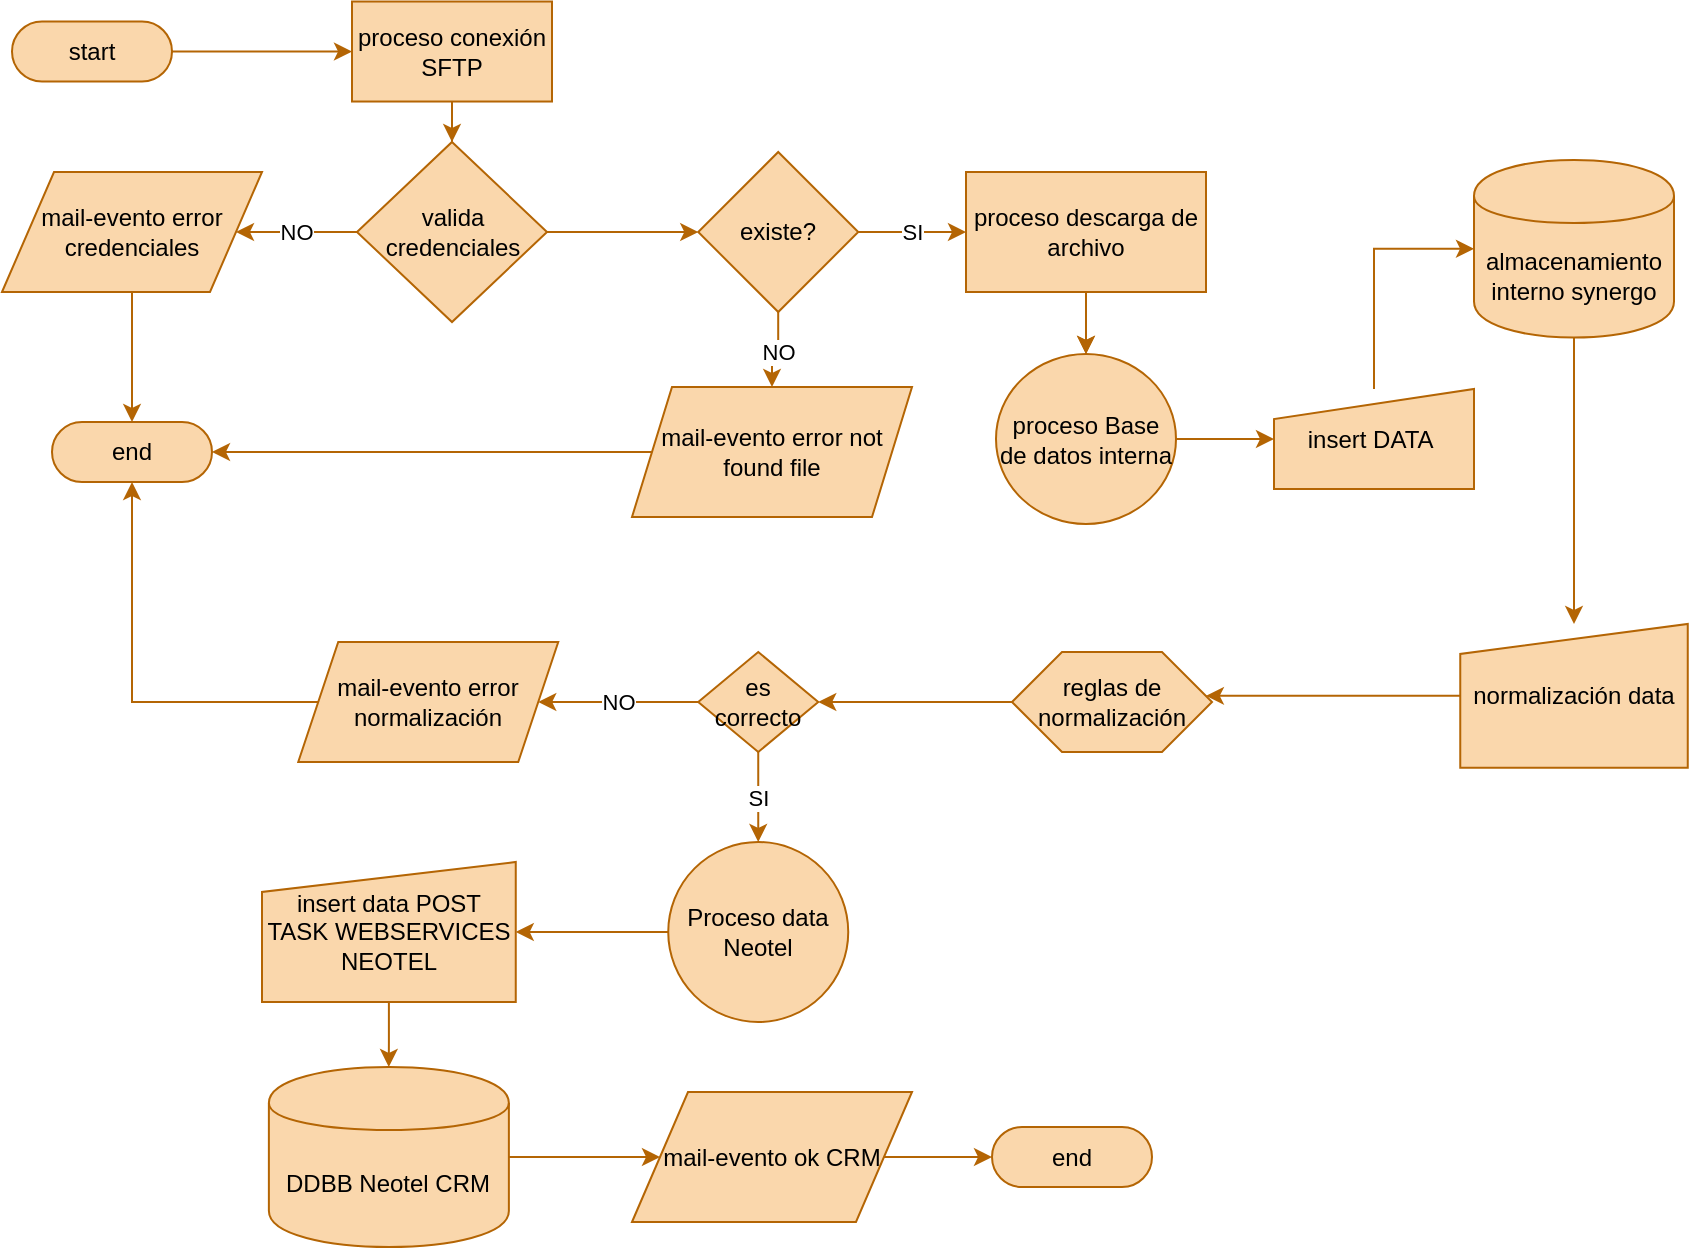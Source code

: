 <mxfile version="22.1.0" type="github">
  <diagram id="C5RBs43oDa-KdzZeNtuy" name="Page-1">
    <mxGraphModel dx="395" dy="639" grid="0" gridSize="10" guides="1" tooltips="1" connect="1" arrows="1" fold="1" page="1" pageScale="1" pageWidth="1169" pageHeight="827" background="none" math="0" shadow="0">
      <root>
        <mxCell id="WIyWlLk6GJQsqaUBKTNV-0" />
        <mxCell id="WIyWlLk6GJQsqaUBKTNV-1" parent="WIyWlLk6GJQsqaUBKTNV-0" />
        <mxCell id="RX2ENmDcu3Dvk_bNdVDa-16" value="" style="edgeStyle=orthogonalEdgeStyle;rounded=0;orthogonalLoop=1;jettySize=auto;html=1;fillColor=#fad7ac;strokeColor=#b46504;shadow=0;" parent="WIyWlLk6GJQsqaUBKTNV-1" source="RX2ENmDcu3Dvk_bNdVDa-2" target="RX2ENmDcu3Dvk_bNdVDa-5" edge="1">
          <mxGeometry relative="1" as="geometry" />
        </mxCell>
        <mxCell id="RX2ENmDcu3Dvk_bNdVDa-2" value="start" style="html=1;dashed=0;whiteSpace=wrap;shape=mxgraph.dfd.start;fillColor=#fad7ac;strokeColor=#b46504;shadow=0;rounded=0;" parent="WIyWlLk6GJQsqaUBKTNV-1" vertex="1">
          <mxGeometry x="20" y="19.76" width="80" height="30" as="geometry" />
        </mxCell>
        <mxCell id="RX2ENmDcu3Dvk_bNdVDa-17" value="" style="edgeStyle=orthogonalEdgeStyle;rounded=0;orthogonalLoop=1;jettySize=auto;html=1;fillColor=#fad7ac;strokeColor=#b46504;shadow=0;" parent="WIyWlLk6GJQsqaUBKTNV-1" source="RX2ENmDcu3Dvk_bNdVDa-5" target="RX2ENmDcu3Dvk_bNdVDa-7" edge="1">
          <mxGeometry relative="1" as="geometry" />
        </mxCell>
        <mxCell id="RX2ENmDcu3Dvk_bNdVDa-5" value="proceso conexión SFTP" style="html=1;dashed=0;whiteSpace=wrap;fillColor=#fad7ac;strokeColor=#b46504;shadow=0;rounded=0;" parent="WIyWlLk6GJQsqaUBKTNV-1" vertex="1">
          <mxGeometry x="190" y="9.76" width="100" height="50" as="geometry" />
        </mxCell>
        <mxCell id="RX2ENmDcu3Dvk_bNdVDa-13" value="NO" style="edgeStyle=orthogonalEdgeStyle;rounded=0;orthogonalLoop=1;jettySize=auto;html=1;fillColor=#fad7ac;strokeColor=#b46504;shadow=0;" parent="WIyWlLk6GJQsqaUBKTNV-1" source="RX2ENmDcu3Dvk_bNdVDa-7" target="RX2ENmDcu3Dvk_bNdVDa-12" edge="1">
          <mxGeometry relative="1" as="geometry" />
        </mxCell>
        <mxCell id="nDe-Q1g_Fh-IzwO_YxFA-0" value="" style="edgeStyle=orthogonalEdgeStyle;rounded=0;orthogonalLoop=1;jettySize=auto;html=1;fillColor=#fad7ac;strokeColor=#b46504;" edge="1" parent="WIyWlLk6GJQsqaUBKTNV-1" source="RX2ENmDcu3Dvk_bNdVDa-7" target="RX2ENmDcu3Dvk_bNdVDa-21">
          <mxGeometry relative="1" as="geometry" />
        </mxCell>
        <mxCell id="RX2ENmDcu3Dvk_bNdVDa-7" value="valida credenciales" style="rhombus;whiteSpace=wrap;html=1;dashed=0;fillColor=#fad7ac;strokeColor=#b46504;shadow=0;rounded=0;" parent="WIyWlLk6GJQsqaUBKTNV-1" vertex="1">
          <mxGeometry x="192.5" y="80" width="95" height="90" as="geometry" />
        </mxCell>
        <mxCell id="RX2ENmDcu3Dvk_bNdVDa-11" value="end" style="html=1;dashed=0;whiteSpace=wrap;shape=mxgraph.dfd.start;fillColor=#fad7ac;strokeColor=#b46504;shadow=0;rounded=0;" parent="WIyWlLk6GJQsqaUBKTNV-1" vertex="1">
          <mxGeometry x="40" y="220" width="80" height="30" as="geometry" />
        </mxCell>
        <mxCell id="RX2ENmDcu3Dvk_bNdVDa-14" value="" style="edgeStyle=orthogonalEdgeStyle;rounded=0;orthogonalLoop=1;jettySize=auto;html=1;fillColor=#fad7ac;strokeColor=#b46504;shadow=0;" parent="WIyWlLk6GJQsqaUBKTNV-1" source="RX2ENmDcu3Dvk_bNdVDa-12" target="RX2ENmDcu3Dvk_bNdVDa-11" edge="1">
          <mxGeometry relative="1" as="geometry" />
        </mxCell>
        <mxCell id="RX2ENmDcu3Dvk_bNdVDa-12" value="mail-evento error credenciales" style="shape=parallelogram;perimeter=parallelogramPerimeter;whiteSpace=wrap;html=1;dashed=0;fillColor=#fad7ac;strokeColor=#b46504;shadow=0;rounded=0;" parent="WIyWlLk6GJQsqaUBKTNV-1" vertex="1">
          <mxGeometry x="15" y="95" width="130" height="60" as="geometry" />
        </mxCell>
        <mxCell id="nDe-Q1g_Fh-IzwO_YxFA-1" value="NO" style="edgeStyle=orthogonalEdgeStyle;rounded=0;orthogonalLoop=1;jettySize=auto;html=1;fillColor=#fad7ac;strokeColor=#b46504;" edge="1" parent="WIyWlLk6GJQsqaUBKTNV-1" source="RX2ENmDcu3Dvk_bNdVDa-21" target="RX2ENmDcu3Dvk_bNdVDa-23">
          <mxGeometry relative="1" as="geometry" />
        </mxCell>
        <mxCell id="RX2ENmDcu3Dvk_bNdVDa-21" value="existe?" style="shape=rhombus;html=1;dashed=0;whiteSpace=wrap;perimeter=rhombusPerimeter;fillColor=#fad7ac;strokeColor=#b46504;shadow=0;rounded=0;" parent="WIyWlLk6GJQsqaUBKTNV-1" vertex="1">
          <mxGeometry x="363.12" y="85" width="80" height="80" as="geometry" />
        </mxCell>
        <mxCell id="RX2ENmDcu3Dvk_bNdVDa-25" value="" style="edgeStyle=orthogonalEdgeStyle;rounded=0;orthogonalLoop=1;jettySize=auto;html=1;fillColor=#fad7ac;strokeColor=#b46504;shadow=0;" parent="WIyWlLk6GJQsqaUBKTNV-1" source="RX2ENmDcu3Dvk_bNdVDa-23" target="RX2ENmDcu3Dvk_bNdVDa-11" edge="1">
          <mxGeometry relative="1" as="geometry" />
        </mxCell>
        <mxCell id="RX2ENmDcu3Dvk_bNdVDa-23" value="mail-evento error not found file" style="shape=parallelogram;perimeter=parallelogramPerimeter;whiteSpace=wrap;html=1;fixedSize=1;dashed=0;fillColor=#fad7ac;strokeColor=#b46504;shadow=0;rounded=0;" parent="WIyWlLk6GJQsqaUBKTNV-1" vertex="1">
          <mxGeometry x="330" y="202.5" width="140" height="65" as="geometry" />
        </mxCell>
        <mxCell id="RX2ENmDcu3Dvk_bNdVDa-33" value="" style="edgeStyle=orthogonalEdgeStyle;rounded=0;orthogonalLoop=1;jettySize=auto;html=1;fillColor=#fad7ac;strokeColor=#b46504;shadow=0;" parent="WIyWlLk6GJQsqaUBKTNV-1" source="RX2ENmDcu3Dvk_bNdVDa-30" target="RX2ENmDcu3Dvk_bNdVDa-32" edge="1">
          <mxGeometry relative="1" as="geometry" />
        </mxCell>
        <mxCell id="RX2ENmDcu3Dvk_bNdVDa-30" value="reglas de normalización" style="shape=hexagon;perimeter=hexagonPerimeter2;whiteSpace=wrap;html=1;size=0.25;fillColor=#fad7ac;strokeColor=#b46504;shadow=0;rounded=0;" parent="WIyWlLk6GJQsqaUBKTNV-1" vertex="1">
          <mxGeometry x="520" y="335" width="100" height="50" as="geometry" />
        </mxCell>
        <mxCell id="RX2ENmDcu3Dvk_bNdVDa-35" value="NO" style="edgeStyle=orthogonalEdgeStyle;rounded=0;orthogonalLoop=1;jettySize=auto;html=1;fillColor=#fad7ac;strokeColor=#b46504;shadow=0;" parent="WIyWlLk6GJQsqaUBKTNV-1" source="RX2ENmDcu3Dvk_bNdVDa-32" target="RX2ENmDcu3Dvk_bNdVDa-34" edge="1">
          <mxGeometry relative="1" as="geometry" />
        </mxCell>
        <mxCell id="RX2ENmDcu3Dvk_bNdVDa-45" value="SI" style="edgeStyle=orthogonalEdgeStyle;rounded=0;orthogonalLoop=1;jettySize=auto;html=1;fillColor=#fad7ac;strokeColor=#b46504;shadow=0;" parent="WIyWlLk6GJQsqaUBKTNV-1" source="RX2ENmDcu3Dvk_bNdVDa-32" target="RX2ENmDcu3Dvk_bNdVDa-44" edge="1">
          <mxGeometry relative="1" as="geometry" />
        </mxCell>
        <mxCell id="RX2ENmDcu3Dvk_bNdVDa-32" value="es correcto" style="shape=rhombus;html=1;dashed=0;whiteSpace=wrap;perimeter=rhombusPerimeter;fillColor=#fad7ac;strokeColor=#b46504;shadow=0;rounded=0;" parent="WIyWlLk6GJQsqaUBKTNV-1" vertex="1">
          <mxGeometry x="363.12" y="335" width="60" height="50" as="geometry" />
        </mxCell>
        <mxCell id="RX2ENmDcu3Dvk_bNdVDa-34" value="mail-evento error normalización" style="shape=parallelogram;perimeter=parallelogramPerimeter;whiteSpace=wrap;html=1;fixedSize=1;dashed=0;fillColor=#fad7ac;strokeColor=#b46504;shadow=0;rounded=0;" parent="WIyWlLk6GJQsqaUBKTNV-1" vertex="1">
          <mxGeometry x="163.12" y="330" width="130" height="60" as="geometry" />
        </mxCell>
        <mxCell id="nDe-Q1g_Fh-IzwO_YxFA-6" value="" style="edgeStyle=orthogonalEdgeStyle;rounded=0;orthogonalLoop=1;jettySize=auto;html=1;fillColor=#fad7ac;strokeColor=#b46504;" edge="1" parent="WIyWlLk6GJQsqaUBKTNV-1" source="RX2ENmDcu3Dvk_bNdVDa-38" target="nDe-Q1g_Fh-IzwO_YxFA-5">
          <mxGeometry relative="1" as="geometry" />
        </mxCell>
        <mxCell id="RX2ENmDcu3Dvk_bNdVDa-38" value="proceso Base de datos interna" style="ellipse;whiteSpace=wrap;html=1;dashed=0;fillColor=#fad7ac;strokeColor=#b46504;shadow=0;rounded=0;" parent="WIyWlLk6GJQsqaUBKTNV-1" vertex="1">
          <mxGeometry x="512" y="186" width="90" height="85" as="geometry" />
        </mxCell>
        <mxCell id="RX2ENmDcu3Dvk_bNdVDa-61" value="" style="edgeStyle=orthogonalEdgeStyle;rounded=0;orthogonalLoop=1;jettySize=auto;html=1;fillColor=#fad7ac;strokeColor=#b46504;shadow=0;" parent="WIyWlLk6GJQsqaUBKTNV-1" source="RX2ENmDcu3Dvk_bNdVDa-44" target="RX2ENmDcu3Dvk_bNdVDa-47" edge="1">
          <mxGeometry relative="1" as="geometry" />
        </mxCell>
        <mxCell id="RX2ENmDcu3Dvk_bNdVDa-44" value="Proceso data Neotel" style="ellipse;whiteSpace=wrap;html=1;dashed=0;fillColor=#fad7ac;strokeColor=#b46504;shadow=0;rounded=0;" parent="WIyWlLk6GJQsqaUBKTNV-1" vertex="1">
          <mxGeometry x="348.12" y="430" width="90" height="90" as="geometry" />
        </mxCell>
        <mxCell id="RX2ENmDcu3Dvk_bNdVDa-60" value="" style="edgeStyle=orthogonalEdgeStyle;rounded=0;orthogonalLoop=1;jettySize=auto;html=1;fillColor=#fad7ac;strokeColor=#b46504;shadow=0;" parent="WIyWlLk6GJQsqaUBKTNV-1" source="RX2ENmDcu3Dvk_bNdVDa-47" target="RX2ENmDcu3Dvk_bNdVDa-59" edge="1">
          <mxGeometry relative="1" as="geometry" />
        </mxCell>
        <mxCell id="RX2ENmDcu3Dvk_bNdVDa-47" value="insert data POST TASK WEBSERVICES NEOTEL" style="shape=manualInput;whiteSpace=wrap;html=1;dashed=0;size=15;fillColor=#fad7ac;strokeColor=#b46504;shadow=0;rounded=0;" parent="WIyWlLk6GJQsqaUBKTNV-1" vertex="1">
          <mxGeometry x="145" y="440" width="126.88" height="70" as="geometry" />
        </mxCell>
        <mxCell id="RX2ENmDcu3Dvk_bNdVDa-51" value="" style="edgeStyle=orthogonalEdgeStyle;rounded=0;orthogonalLoop=1;jettySize=auto;html=1;fillColor=#fad7ac;strokeColor=#b46504;shadow=0;" parent="WIyWlLk6GJQsqaUBKTNV-1" source="RX2ENmDcu3Dvk_bNdVDa-49" target="RX2ENmDcu3Dvk_bNdVDa-30" edge="1">
          <mxGeometry relative="1" as="geometry">
            <Array as="points">
              <mxPoint x="804" y="360" />
            </Array>
          </mxGeometry>
        </mxCell>
        <mxCell id="RX2ENmDcu3Dvk_bNdVDa-49" value="normalización data" style="shape=manualInput;whiteSpace=wrap;html=1;dashed=0;size=15;fillColor=#fad7ac;strokeColor=#b46504;shadow=0;rounded=0;" parent="WIyWlLk6GJQsqaUBKTNV-1" vertex="1">
          <mxGeometry x="744.13" y="321" width="113.75" height="71.87" as="geometry" />
        </mxCell>
        <mxCell id="RX2ENmDcu3Dvk_bNdVDa-65" value="" style="edgeStyle=orthogonalEdgeStyle;rounded=0;orthogonalLoop=1;jettySize=auto;html=1;fillColor=#fad7ac;strokeColor=#b46504;shadow=0;" parent="WIyWlLk6GJQsqaUBKTNV-1" source="RX2ENmDcu3Dvk_bNdVDa-56" target="RX2ENmDcu3Dvk_bNdVDa-49" edge="1">
          <mxGeometry relative="1" as="geometry">
            <Array as="points">
              <mxPoint x="801" y="272" />
              <mxPoint x="801" y="272" />
            </Array>
          </mxGeometry>
        </mxCell>
        <mxCell id="RX2ENmDcu3Dvk_bNdVDa-56" value="almacenamiento interno synergo" style="shape=cylinder;whiteSpace=wrap;html=1;boundedLbl=1;backgroundOutline=1;fillColor=#fad7ac;strokeColor=#b46504;shadow=0;rounded=0;" parent="WIyWlLk6GJQsqaUBKTNV-1" vertex="1">
          <mxGeometry x="751" y="89" width="100" height="88.75" as="geometry" />
        </mxCell>
        <mxCell id="RX2ENmDcu3Dvk_bNdVDa-67" value="" style="edgeStyle=orthogonalEdgeStyle;rounded=0;orthogonalLoop=1;jettySize=auto;html=1;fillColor=#fad7ac;strokeColor=#b46504;" parent="WIyWlLk6GJQsqaUBKTNV-1" source="RX2ENmDcu3Dvk_bNdVDa-59" target="RX2ENmDcu3Dvk_bNdVDa-66" edge="1">
          <mxGeometry relative="1" as="geometry" />
        </mxCell>
        <mxCell id="RX2ENmDcu3Dvk_bNdVDa-59" value="DDBB Neotel CRM" style="shape=cylinder;whiteSpace=wrap;html=1;boundedLbl=1;backgroundOutline=1;fillColor=#fad7ac;strokeColor=#b46504;shadow=0;rounded=0;" parent="WIyWlLk6GJQsqaUBKTNV-1" vertex="1">
          <mxGeometry x="148.44" y="542.5" width="120" height="90" as="geometry" />
        </mxCell>
        <mxCell id="RX2ENmDcu3Dvk_bNdVDa-62" value="end" style="html=1;dashed=0;whiteSpace=wrap;shape=mxgraph.dfd.start;fillColor=#fad7ac;strokeColor=#b46504;shadow=0;rounded=0;" parent="WIyWlLk6GJQsqaUBKTNV-1" vertex="1">
          <mxGeometry x="510" y="572.5" width="80" height="30" as="geometry" />
        </mxCell>
        <mxCell id="RX2ENmDcu3Dvk_bNdVDa-64" value="" style="endArrow=classic;html=1;rounded=0;exitX=0;exitY=0.5;exitDx=0;exitDy=0;entryX=0.5;entryY=0.5;entryDx=0;entryDy=15;entryPerimeter=0;fillColor=#fad7ac;strokeColor=#b46504;shadow=0;" parent="WIyWlLk6GJQsqaUBKTNV-1" source="RX2ENmDcu3Dvk_bNdVDa-34" target="RX2ENmDcu3Dvk_bNdVDa-11" edge="1">
          <mxGeometry width="50" height="50" relative="1" as="geometry">
            <mxPoint x="300" y="390" as="sourcePoint" />
            <mxPoint x="350" y="340" as="targetPoint" />
            <Array as="points">
              <mxPoint x="80" y="360" />
            </Array>
          </mxGeometry>
        </mxCell>
        <mxCell id="RX2ENmDcu3Dvk_bNdVDa-68" value="" style="edgeStyle=orthogonalEdgeStyle;rounded=0;orthogonalLoop=1;jettySize=auto;html=1;fillColor=#fad7ac;strokeColor=#b46504;" parent="WIyWlLk6GJQsqaUBKTNV-1" source="RX2ENmDcu3Dvk_bNdVDa-66" target="RX2ENmDcu3Dvk_bNdVDa-62" edge="1">
          <mxGeometry relative="1" as="geometry" />
        </mxCell>
        <mxCell id="RX2ENmDcu3Dvk_bNdVDa-66" value="mail-evento ok CRM" style="shape=parallelogram;perimeter=parallelogramPerimeter;whiteSpace=wrap;html=1;dashed=0;fillColor=#fad7ac;strokeColor=#b46504;rounded=0;" parent="WIyWlLk6GJQsqaUBKTNV-1" vertex="1">
          <mxGeometry x="330" y="555" width="140" height="65" as="geometry" />
        </mxCell>
        <mxCell id="nDe-Q1g_Fh-IzwO_YxFA-2" value="SI" style="edgeStyle=orthogonalEdgeStyle;rounded=0;orthogonalLoop=1;jettySize=auto;html=1;fillColor=#fad7ac;strokeColor=#b46504;shadow=0;" edge="1" parent="WIyWlLk6GJQsqaUBKTNV-1" source="RX2ENmDcu3Dvk_bNdVDa-21" target="RX2ENmDcu3Dvk_bNdVDa-9">
          <mxGeometry relative="1" as="geometry">
            <mxPoint x="423" y="234" as="sourcePoint" />
            <mxPoint x="570" y="235" as="targetPoint" />
          </mxGeometry>
        </mxCell>
        <mxCell id="nDe-Q1g_Fh-IzwO_YxFA-3" value="" style="edgeStyle=orthogonalEdgeStyle;rounded=0;orthogonalLoop=1;jettySize=auto;html=1;fillColor=#fad7ac;strokeColor=#b46504;" edge="1" parent="WIyWlLk6GJQsqaUBKTNV-1" source="RX2ENmDcu3Dvk_bNdVDa-9" target="RX2ENmDcu3Dvk_bNdVDa-38">
          <mxGeometry relative="1" as="geometry" />
        </mxCell>
        <mxCell id="nDe-Q1g_Fh-IzwO_YxFA-8" style="edgeStyle=orthogonalEdgeStyle;rounded=0;orthogonalLoop=1;jettySize=auto;html=1;fillColor=#fad7ac;strokeColor=#b46504;" edge="1" parent="WIyWlLk6GJQsqaUBKTNV-1" source="RX2ENmDcu3Dvk_bNdVDa-9" target="RX2ENmDcu3Dvk_bNdVDa-38">
          <mxGeometry relative="1" as="geometry" />
        </mxCell>
        <mxCell id="RX2ENmDcu3Dvk_bNdVDa-9" value="proceso descarga de archivo" style="whiteSpace=wrap;html=1;dashed=0;fillColor=#fad7ac;strokeColor=#b46504;shadow=0;rounded=0;" parent="WIyWlLk6GJQsqaUBKTNV-1" vertex="1">
          <mxGeometry x="497" y="95" width="120" height="60" as="geometry" />
        </mxCell>
        <mxCell id="nDe-Q1g_Fh-IzwO_YxFA-10" value="" style="edgeStyle=orthogonalEdgeStyle;rounded=0;orthogonalLoop=1;jettySize=auto;html=1;entryX=0;entryY=0.5;entryDx=0;entryDy=0;fillColor=#fad7ac;strokeColor=#b46504;" edge="1" parent="WIyWlLk6GJQsqaUBKTNV-1" source="nDe-Q1g_Fh-IzwO_YxFA-5" target="RX2ENmDcu3Dvk_bNdVDa-56">
          <mxGeometry relative="1" as="geometry">
            <mxPoint x="701" y="138.5" as="targetPoint" />
          </mxGeometry>
        </mxCell>
        <mxCell id="nDe-Q1g_Fh-IzwO_YxFA-5" value="insert DATA&amp;nbsp;" style="shape=manualInput;whiteSpace=wrap;html=1;dashed=0;size=15;fillColor=#fad7ac;strokeColor=#b46504;" vertex="1" parent="WIyWlLk6GJQsqaUBKTNV-1">
          <mxGeometry x="651" y="203.5" width="100" height="50" as="geometry" />
        </mxCell>
      </root>
    </mxGraphModel>
  </diagram>
</mxfile>
